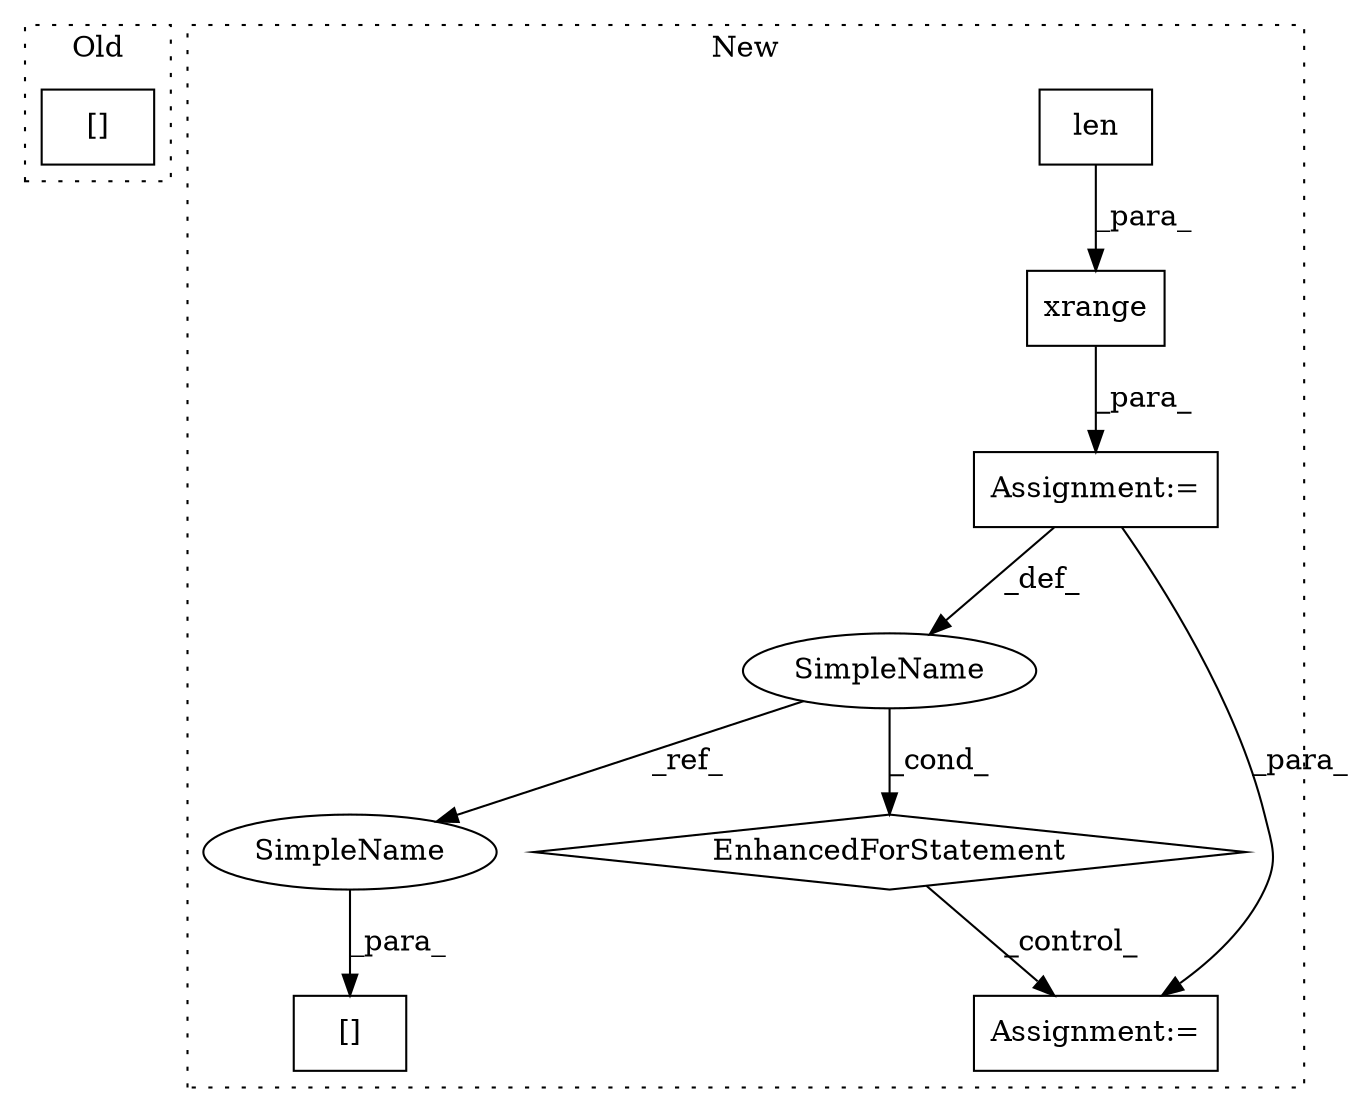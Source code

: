 digraph G {
subgraph cluster0 {
1 [label="[]" a="2" s="2467,2480" l="10,1" shape="box"];
label = "Old";
style="dotted";
}
subgraph cluster1 {
2 [label="xrange" a="32" s="2442,2459" l="7,1" shape="box"];
3 [label="Assignment:=" a="7" s="2381,2460" l="53,2" shape="box"];
4 [label="EnhancedForStatement" a="70" s="2381,2460" l="53,2" shape="diamond"];
5 [label="[]" a="2" s="2656,2663" l="6,1" shape="box"];
6 [label="SimpleName" a="42" s="2438" l="1" shape="ellipse"];
7 [label="Assignment:=" a="7" s="2698" l="2" shape="box"];
8 [label="len" a="32" s="2449,2458" l="4,1" shape="box"];
9 [label="SimpleName" a="42" s="2662" l="1" shape="ellipse"];
label = "New";
style="dotted";
}
2 -> 3 [label="_para_"];
3 -> 7 [label="_para_"];
3 -> 6 [label="_def_"];
4 -> 7 [label="_control_"];
6 -> 4 [label="_cond_"];
6 -> 9 [label="_ref_"];
8 -> 2 [label="_para_"];
9 -> 5 [label="_para_"];
}